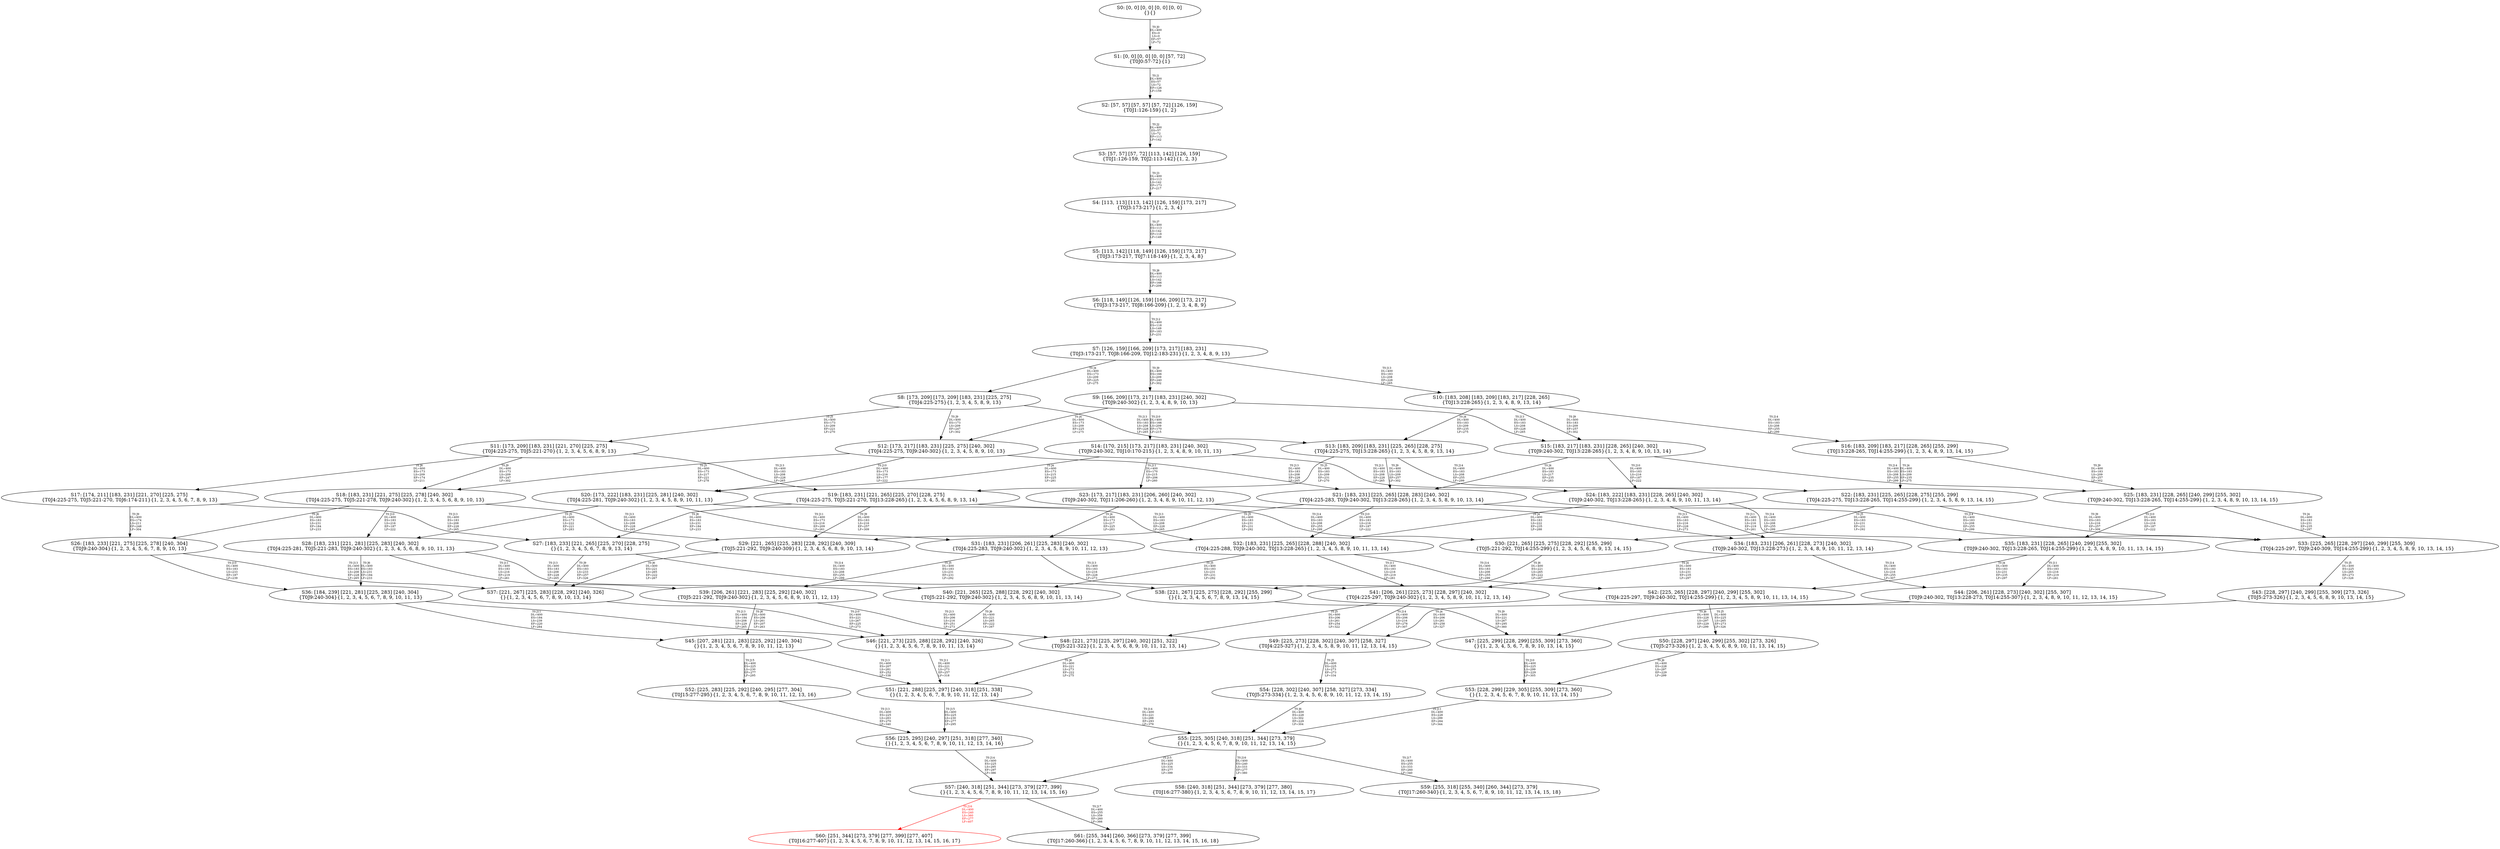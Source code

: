 digraph {
	S0[label="S0: [0, 0] [0, 0] [0, 0] [0, 0] \n{}{}"];
	S1[label="S1: [0, 0] [0, 0] [0, 0] [57, 72] \n{T0J0:57-72}{1}"];
	S2[label="S2: [57, 57] [57, 57] [57, 72] [126, 159] \n{T0J1:126-159}{1, 2}"];
	S3[label="S3: [57, 57] [57, 72] [113, 142] [126, 159] \n{T0J1:126-159, T0J2:113-142}{1, 2, 3}"];
	S4[label="S4: [113, 113] [113, 142] [126, 159] [173, 217] \n{T0J3:173-217}{1, 2, 3, 4}"];
	S5[label="S5: [113, 142] [118, 149] [126, 159] [173, 217] \n{T0J3:173-217, T0J7:118-149}{1, 2, 3, 4, 8}"];
	S6[label="S6: [118, 149] [126, 159] [166, 209] [173, 217] \n{T0J3:173-217, T0J8:166-209}{1, 2, 3, 4, 8, 9}"];
	S7[label="S7: [126, 159] [166, 209] [173, 217] [183, 231] \n{T0J3:173-217, T0J8:166-209, T0J12:183-231}{1, 2, 3, 4, 8, 9, 13}"];
	S8[label="S8: [173, 209] [173, 209] [183, 231] [225, 275] \n{T0J4:225-275}{1, 2, 3, 4, 5, 8, 9, 13}"];
	S9[label="S9: [166, 209] [173, 217] [183, 231] [240, 302] \n{T0J9:240-302}{1, 2, 3, 4, 8, 9, 10, 13}"];
	S10[label="S10: [183, 208] [183, 209] [183, 217] [228, 265] \n{T0J13:228-265}{1, 2, 3, 4, 8, 9, 13, 14}"];
	S11[label="S11: [173, 209] [183, 231] [221, 270] [225, 275] \n{T0J4:225-275, T0J5:221-270}{1, 2, 3, 4, 5, 6, 8, 9, 13}"];
	S12[label="S12: [173, 217] [183, 231] [225, 275] [240, 302] \n{T0J4:225-275, T0J9:240-302}{1, 2, 3, 4, 5, 8, 9, 10, 13}"];
	S13[label="S13: [183, 209] [183, 231] [225, 265] [228, 275] \n{T0J4:225-275, T0J13:228-265}{1, 2, 3, 4, 5, 8, 9, 13, 14}"];
	S14[label="S14: [170, 215] [173, 217] [183, 231] [240, 302] \n{T0J9:240-302, T0J10:170-215}{1, 2, 3, 4, 8, 9, 10, 11, 13}"];
	S15[label="S15: [183, 217] [183, 231] [228, 265] [240, 302] \n{T0J9:240-302, T0J13:228-265}{1, 2, 3, 4, 8, 9, 10, 13, 14}"];
	S16[label="S16: [183, 209] [183, 217] [228, 265] [255, 299] \n{T0J13:228-265, T0J14:255-299}{1, 2, 3, 4, 8, 9, 13, 14, 15}"];
	S17[label="S17: [174, 211] [183, 231] [221, 270] [225, 275] \n{T0J4:225-275, T0J5:221-270, T0J6:174-211}{1, 2, 3, 4, 5, 6, 7, 8, 9, 13}"];
	S18[label="S18: [183, 231] [221, 275] [225, 278] [240, 302] \n{T0J4:225-275, T0J5:221-278, T0J9:240-302}{1, 2, 3, 4, 5, 6, 8, 9, 10, 13}"];
	S19[label="S19: [183, 231] [221, 265] [225, 270] [228, 275] \n{T0J4:225-275, T0J5:221-270, T0J13:228-265}{1, 2, 3, 4, 5, 6, 8, 9, 13, 14}"];
	S20[label="S20: [173, 222] [183, 231] [225, 281] [240, 302] \n{T0J4:225-281, T0J9:240-302}{1, 2, 3, 4, 5, 8, 9, 10, 11, 13}"];
	S21[label="S21: [183, 231] [225, 265] [228, 283] [240, 302] \n{T0J4:225-283, T0J9:240-302, T0J13:228-265}{1, 2, 3, 4, 5, 8, 9, 10, 13, 14}"];
	S22[label="S22: [183, 231] [225, 265] [228, 275] [255, 299] \n{T0J4:225-275, T0J13:228-265, T0J14:255-299}{1, 2, 3, 4, 5, 8, 9, 13, 14, 15}"];
	S23[label="S23: [173, 217] [183, 231] [206, 260] [240, 302] \n{T0J9:240-302, T0J11:206-260}{1, 2, 3, 4, 8, 9, 10, 11, 12, 13}"];
	S24[label="S24: [183, 222] [183, 231] [228, 265] [240, 302] \n{T0J9:240-302, T0J13:228-265}{1, 2, 3, 4, 8, 9, 10, 11, 13, 14}"];
	S25[label="S25: [183, 231] [228, 265] [240, 299] [255, 302] \n{T0J9:240-302, T0J13:228-265, T0J14:255-299}{1, 2, 3, 4, 8, 9, 10, 13, 14, 15}"];
	S26[label="S26: [183, 233] [221, 275] [225, 278] [240, 304] \n{T0J9:240-304}{1, 2, 3, 4, 5, 6, 7, 8, 9, 10, 13}"];
	S27[label="S27: [183, 233] [221, 265] [225, 270] [228, 275] \n{}{1, 2, 3, 4, 5, 6, 7, 8, 9, 13, 14}"];
	S28[label="S28: [183, 231] [221, 281] [225, 283] [240, 302] \n{T0J4:225-281, T0J5:221-283, T0J9:240-302}{1, 2, 3, 4, 5, 6, 8, 9, 10, 11, 13}"];
	S29[label="S29: [221, 265] [225, 283] [228, 292] [240, 309] \n{T0J5:221-292, T0J9:240-309}{1, 2, 3, 4, 5, 6, 8, 9, 10, 13, 14}"];
	S30[label="S30: [221, 265] [225, 275] [228, 292] [255, 299] \n{T0J5:221-292, T0J14:255-299}{1, 2, 3, 4, 5, 6, 8, 9, 13, 14, 15}"];
	S31[label="S31: [183, 231] [206, 261] [225, 283] [240, 302] \n{T0J4:225-283, T0J9:240-302}{1, 2, 3, 4, 5, 8, 9, 10, 11, 12, 13}"];
	S32[label="S32: [183, 231] [225, 265] [228, 288] [240, 302] \n{T0J4:225-288, T0J9:240-302, T0J13:228-265}{1, 2, 3, 4, 5, 8, 9, 10, 11, 13, 14}"];
	S33[label="S33: [225, 265] [228, 297] [240, 299] [255, 309] \n{T0J4:225-297, T0J9:240-309, T0J14:255-299}{1, 2, 3, 4, 5, 8, 9, 10, 13, 14, 15}"];
	S34[label="S34: [183, 231] [206, 261] [228, 273] [240, 302] \n{T0J9:240-302, T0J13:228-273}{1, 2, 3, 4, 8, 9, 10, 11, 12, 13, 14}"];
	S35[label="S35: [183, 231] [228, 265] [240, 299] [255, 302] \n{T0J9:240-302, T0J13:228-265, T0J14:255-299}{1, 2, 3, 4, 8, 9, 10, 11, 13, 14, 15}"];
	S36[label="S36: [184, 239] [221, 281] [225, 283] [240, 304] \n{T0J9:240-304}{1, 2, 3, 4, 5, 6, 7, 8, 9, 10, 11, 13}"];
	S37[label="S37: [221, 267] [225, 283] [228, 292] [240, 326] \n{}{1, 2, 3, 4, 5, 6, 7, 8, 9, 10, 13, 14}"];
	S38[label="S38: [221, 267] [225, 275] [228, 292] [255, 299] \n{}{1, 2, 3, 4, 5, 6, 7, 8, 9, 13, 14, 15}"];
	S39[label="S39: [206, 261] [221, 283] [225, 292] [240, 302] \n{T0J5:221-292, T0J9:240-302}{1, 2, 3, 4, 5, 6, 8, 9, 10, 11, 12, 13}"];
	S40[label="S40: [221, 265] [225, 288] [228, 292] [240, 302] \n{T0J5:221-292, T0J9:240-302}{1, 2, 3, 4, 5, 6, 8, 9, 10, 11, 13, 14}"];
	S41[label="S41: [206, 261] [225, 273] [228, 297] [240, 302] \n{T0J4:225-297, T0J9:240-302}{1, 2, 3, 4, 5, 8, 9, 10, 11, 12, 13, 14}"];
	S42[label="S42: [225, 265] [228, 297] [240, 299] [255, 302] \n{T0J4:225-297, T0J9:240-302, T0J14:255-299}{1, 2, 3, 4, 5, 8, 9, 10, 11, 13, 14, 15}"];
	S43[label="S43: [228, 297] [240, 299] [255, 309] [273, 326] \n{T0J5:273-326}{1, 2, 3, 4, 5, 6, 8, 9, 10, 13, 14, 15}"];
	S44[label="S44: [206, 261] [228, 273] [240, 302] [255, 307] \n{T0J9:240-302, T0J13:228-273, T0J14:255-307}{1, 2, 3, 4, 8, 9, 10, 11, 12, 13, 14, 15}"];
	S45[label="S45: [207, 281] [221, 283] [225, 292] [240, 304] \n{}{1, 2, 3, 4, 5, 6, 7, 8, 9, 10, 11, 12, 13}"];
	S46[label="S46: [221, 273] [225, 288] [228, 292] [240, 326] \n{}{1, 2, 3, 4, 5, 6, 7, 8, 9, 10, 11, 13, 14}"];
	S47[label="S47: [225, 299] [228, 299] [255, 309] [273, 360] \n{}{1, 2, 3, 4, 5, 6, 7, 8, 9, 10, 13, 14, 15}"];
	S48[label="S48: [221, 273] [225, 297] [240, 302] [251, 322] \n{T0J5:221-322}{1, 2, 3, 4, 5, 6, 8, 9, 10, 11, 12, 13, 14}"];
	S49[label="S49: [225, 273] [228, 302] [240, 307] [258, 327] \n{T0J4:225-327}{1, 2, 3, 4, 5, 8, 9, 10, 11, 12, 13, 14, 15}"];
	S50[label="S50: [228, 297] [240, 299] [255, 302] [273, 326] \n{T0J5:273-326}{1, 2, 3, 4, 5, 6, 8, 9, 10, 11, 13, 14, 15}"];
	S51[label="S51: [221, 288] [225, 297] [240, 318] [251, 338] \n{}{1, 2, 3, 4, 5, 6, 7, 8, 9, 10, 11, 12, 13, 14}"];
	S52[label="S52: [225, 283] [225, 292] [240, 295] [277, 304] \n{T0J15:277-295}{1, 2, 3, 4, 5, 6, 7, 8, 9, 10, 11, 12, 13, 16}"];
	S53[label="S53: [228, 299] [229, 305] [255, 309] [273, 360] \n{}{1, 2, 3, 4, 5, 6, 7, 8, 9, 10, 11, 13, 14, 15}"];
	S54[label="S54: [228, 302] [240, 307] [258, 327] [273, 334] \n{T0J5:273-334}{1, 2, 3, 4, 5, 6, 8, 9, 10, 11, 12, 13, 14, 15}"];
	S55[label="S55: [225, 305] [240, 318] [251, 344] [273, 379] \n{}{1, 2, 3, 4, 5, 6, 7, 8, 9, 10, 11, 12, 13, 14, 15}"];
	S56[label="S56: [225, 295] [240, 297] [251, 318] [277, 340] \n{}{1, 2, 3, 4, 5, 6, 7, 8, 9, 10, 11, 12, 13, 14, 16}"];
	S57[label="S57: [240, 318] [251, 344] [273, 379] [277, 399] \n{}{1, 2, 3, 4, 5, 6, 7, 8, 9, 10, 11, 12, 13, 14, 15, 16}"];
	S58[label="S58: [240, 318] [251, 344] [273, 379] [277, 380] \n{T0J16:277-380}{1, 2, 3, 4, 5, 6, 7, 8, 9, 10, 11, 12, 13, 14, 15, 17}"];
	S59[label="S59: [255, 318] [255, 340] [260, 344] [273, 379] \n{T0J17:260-340}{1, 2, 3, 4, 5, 6, 7, 8, 9, 10, 11, 12, 13, 14, 15, 18}"];
	S60[label="S60: [251, 344] [273, 379] [277, 399] [277, 407] \n{T0J16:277-407}{1, 2, 3, 4, 5, 6, 7, 8, 9, 10, 11, 12, 13, 14, 15, 16, 17}"];
	S61[label="S61: [255, 344] [260, 366] [273, 379] [277, 399] \n{T0J17:260-366}{1, 2, 3, 4, 5, 6, 7, 8, 9, 10, 11, 12, 13, 14, 15, 16, 18}"];
	S0 -> S1[label="T0 J0\nDL=400\nES=0\nLS=0\nEF=57\nLF=72",fontsize=8];
	S1 -> S2[label="T0 J1\nDL=400\nES=57\nLS=72\nEF=126\nLF=159",fontsize=8];
	S2 -> S3[label="T0 J2\nDL=400\nES=57\nLS=72\nEF=113\nLF=142",fontsize=8];
	S3 -> S4[label="T0 J3\nDL=400\nES=113\nLS=142\nEF=173\nLF=217",fontsize=8];
	S4 -> S5[label="T0 J7\nDL=400\nES=113\nLS=142\nEF=118\nLF=149",fontsize=8];
	S5 -> S6[label="T0 J8\nDL=400\nES=113\nLS=142\nEF=166\nLF=209",fontsize=8];
	S6 -> S7[label="T0 J12\nDL=400\nES=118\nLS=149\nEF=183\nLF=231",fontsize=8];
	S7 -> S8[label="T0 J4\nDL=400\nES=173\nLS=209\nEF=225\nLF=275",fontsize=8];
	S7 -> S9[label="T0 J9\nDL=400\nES=166\nLS=209\nEF=240\nLF=302",fontsize=8];
	S7 -> S10[label="T0 J13\nDL=400\nES=183\nLS=208\nEF=228\nLF=265",fontsize=8];
	S8 -> S11[label="T0 J5\nDL=400\nES=173\nLS=209\nEF=221\nLF=270",fontsize=8];
	S8 -> S12[label="T0 J9\nDL=400\nES=173\nLS=209\nEF=247\nLF=302",fontsize=8];
	S8 -> S13[label="T0 J13\nDL=400\nES=183\nLS=208\nEF=228\nLF=265",fontsize=8];
	S9 -> S12[label="T0 J4\nDL=400\nES=173\nLS=209\nEF=225\nLF=275",fontsize=8];
	S9 -> S14[label="T0 J10\nDL=400\nES=166\nLS=209\nEF=170\nLF=215",fontsize=8];
	S9 -> S15[label="T0 J13\nDL=400\nES=183\nLS=208\nEF=228\nLF=265",fontsize=8];
	S10 -> S13[label="T0 J4\nDL=400\nES=183\nLS=209\nEF=235\nLF=275",fontsize=8];
	S10 -> S15[label="T0 J9\nDL=400\nES=183\nLS=209\nEF=257\nLF=302",fontsize=8];
	S10 -> S16[label="T0 J14\nDL=400\nES=183\nLS=208\nEF=255\nLF=299",fontsize=8];
	S11 -> S17[label="T0 J6\nDL=400\nES=173\nLS=209\nEF=174\nLF=211",fontsize=8];
	S11 -> S18[label="T0 J9\nDL=400\nES=173\nLS=209\nEF=247\nLF=302",fontsize=8];
	S11 -> S19[label="T0 J13\nDL=400\nES=183\nLS=208\nEF=228\nLF=265",fontsize=8];
	S12 -> S18[label="T0 J5\nDL=400\nES=173\nLS=217\nEF=221\nLF=278",fontsize=8];
	S12 -> S20[label="T0 J10\nDL=400\nES=173\nLS=216\nEF=177\nLF=222",fontsize=8];
	S12 -> S21[label="T0 J13\nDL=400\nES=183\nLS=208\nEF=228\nLF=265",fontsize=8];
	S13 -> S19[label="T0 J5\nDL=400\nES=183\nLS=209\nEF=231\nLF=270",fontsize=8];
	S13 -> S21[label="T0 J9\nDL=400\nES=183\nLS=209\nEF=257\nLF=302",fontsize=8];
	S13 -> S22[label="T0 J14\nDL=400\nES=183\nLS=208\nEF=255\nLF=299",fontsize=8];
	S14 -> S20[label="T0 J4\nDL=400\nES=173\nLS=215\nEF=225\nLF=281",fontsize=8];
	S14 -> S23[label="T0 J11\nDL=400\nES=170\nLS=215\nEF=206\nLF=260",fontsize=8];
	S14 -> S24[label="T0 J13\nDL=400\nES=183\nLS=208\nEF=228\nLF=265",fontsize=8];
	S15 -> S21[label="T0 J4\nDL=400\nES=183\nLS=217\nEF=235\nLF=283",fontsize=8];
	S15 -> S24[label="T0 J10\nDL=400\nES=183\nLS=216\nEF=187\nLF=222",fontsize=8];
	S15 -> S25[label="T0 J14\nDL=400\nES=183\nLS=208\nEF=255\nLF=299",fontsize=8];
	S16 -> S22[label="T0 J4\nDL=400\nES=183\nLS=209\nEF=235\nLF=275",fontsize=8];
	S16 -> S25[label="T0 J9\nDL=400\nES=183\nLS=209\nEF=257\nLF=302",fontsize=8];
	S17 -> S26[label="T0 J9\nDL=400\nES=174\nLS=211\nEF=248\nLF=304",fontsize=8];
	S17 -> S27[label="T0 J13\nDL=400\nES=183\nLS=208\nEF=228\nLF=265",fontsize=8];
	S18 -> S26[label="T0 J6\nDL=400\nES=183\nLS=231\nEF=184\nLF=233",fontsize=8];
	S18 -> S28[label="T0 J10\nDL=400\nES=183\nLS=216\nEF=187\nLF=222",fontsize=8];
	S18 -> S29[label="T0 J13\nDL=400\nES=183\nLS=208\nEF=228\nLF=265",fontsize=8];
	S19 -> S27[label="T0 J6\nDL=400\nES=183\nLS=231\nEF=184\nLF=233",fontsize=8];
	S19 -> S29[label="T0 J9\nDL=400\nES=183\nLS=216\nEF=257\nLF=309",fontsize=8];
	S19 -> S30[label="T0 J14\nDL=400\nES=183\nLS=208\nEF=255\nLF=299",fontsize=8];
	S20 -> S28[label="T0 J5\nDL=400\nES=173\nLS=222\nEF=221\nLF=283",fontsize=8];
	S20 -> S31[label="T0 J11\nDL=400\nES=173\nLS=216\nEF=209\nLF=261",fontsize=8];
	S20 -> S32[label="T0 J13\nDL=400\nES=183\nLS=208\nEF=228\nLF=265",fontsize=8];
	S21 -> S29[label="T0 J5\nDL=400\nES=183\nLS=231\nEF=231\nLF=292",fontsize=8];
	S21 -> S32[label="T0 J10\nDL=400\nES=183\nLS=216\nEF=187\nLF=222",fontsize=8];
	S21 -> S33[label="T0 J14\nDL=400\nES=183\nLS=208\nEF=255\nLF=299",fontsize=8];
	S22 -> S30[label="T0 J5\nDL=400\nES=183\nLS=231\nEF=231\nLF=292",fontsize=8];
	S22 -> S33[label="T0 J9\nDL=400\nES=183\nLS=216\nEF=257\nLF=309",fontsize=8];
	S23 -> S31[label="T0 J4\nDL=400\nES=173\nLS=217\nEF=225\nLF=283",fontsize=8];
	S23 -> S34[label="T0 J13\nDL=400\nES=183\nLS=216\nEF=228\nLF=273",fontsize=8];
	S24 -> S32[label="T0 J4\nDL=400\nES=183\nLS=222\nEF=235\nLF=288",fontsize=8];
	S24 -> S34[label="T0 J11\nDL=400\nES=183\nLS=216\nEF=219\nLF=261",fontsize=8];
	S24 -> S35[label="T0 J14\nDL=400\nES=183\nLS=208\nEF=255\nLF=299",fontsize=8];
	S25 -> S33[label="T0 J4\nDL=400\nES=183\nLS=231\nEF=235\nLF=297",fontsize=8];
	S25 -> S35[label="T0 J10\nDL=400\nES=183\nLS=216\nEF=187\nLF=222",fontsize=8];
	S26 -> S36[label="T0 J10\nDL=400\nES=183\nLS=233\nEF=187\nLF=239",fontsize=8];
	S26 -> S37[label="T0 J13\nDL=400\nES=183\nLS=208\nEF=228\nLF=265",fontsize=8];
	S27 -> S37[label="T0 J9\nDL=400\nES=183\nLS=233\nEF=257\nLF=326",fontsize=8];
	S27 -> S38[label="T0 J14\nDL=400\nES=183\nLS=208\nEF=255\nLF=299",fontsize=8];
	S28 -> S36[label="T0 J6\nDL=400\nES=183\nLS=231\nEF=184\nLF=233",fontsize=8];
	S28 -> S39[label="T0 J11\nDL=400\nES=183\nLS=216\nEF=219\nLF=261",fontsize=8];
	S28 -> S40[label="T0 J13\nDL=400\nES=183\nLS=208\nEF=228\nLF=265",fontsize=8];
	S29 -> S37[label="T0 J6\nDL=400\nES=221\nLS=265\nEF=222\nLF=267",fontsize=8];
	S30 -> S38[label="T0 J6\nDL=400\nES=221\nLS=265\nEF=222\nLF=267",fontsize=8];
	S31 -> S39[label="T0 J5\nDL=400\nES=183\nLS=231\nEF=231\nLF=292",fontsize=8];
	S31 -> S41[label="T0 J13\nDL=400\nES=183\nLS=216\nEF=228\nLF=273",fontsize=8];
	S32 -> S40[label="T0 J5\nDL=400\nES=183\nLS=231\nEF=231\nLF=292",fontsize=8];
	S32 -> S41[label="T0 J11\nDL=400\nES=183\nLS=216\nEF=219\nLF=261",fontsize=8];
	S32 -> S42[label="T0 J14\nDL=400\nES=183\nLS=208\nEF=255\nLF=299",fontsize=8];
	S33 -> S43[label="T0 J5\nDL=400\nES=225\nLS=265\nEF=273\nLF=326",fontsize=8];
	S34 -> S41[label="T0 J4\nDL=400\nES=183\nLS=231\nEF=235\nLF=297",fontsize=8];
	S34 -> S44[label="T0 J14\nDL=400\nES=183\nLS=216\nEF=255\nLF=307",fontsize=8];
	S35 -> S42[label="T0 J4\nDL=400\nES=183\nLS=231\nEF=235\nLF=297",fontsize=8];
	S35 -> S44[label="T0 J11\nDL=400\nES=183\nLS=216\nEF=219\nLF=261",fontsize=8];
	S36 -> S45[label="T0 J11\nDL=400\nES=184\nLS=239\nEF=220\nLF=284",fontsize=8];
	S36 -> S46[label="T0 J13\nDL=400\nES=184\nLS=208\nEF=229\nLF=265",fontsize=8];
	S37 -> S46[label="T0 J10\nDL=400\nES=221\nLS=267\nEF=225\nLF=273",fontsize=8];
	S38 -> S47[label="T0 J9\nDL=400\nES=221\nLS=267\nEF=295\nLF=360",fontsize=8];
	S39 -> S45[label="T0 J6\nDL=400\nES=206\nLS=261\nEF=207\nLF=263",fontsize=8];
	S39 -> S48[label="T0 J13\nDL=400\nES=206\nLS=216\nEF=251\nLF=273",fontsize=8];
	S40 -> S46[label="T0 J6\nDL=400\nES=221\nLS=265\nEF=222\nLF=267",fontsize=8];
	S41 -> S48[label="T0 J5\nDL=400\nES=206\nLS=261\nEF=254\nLF=322",fontsize=8];
	S41 -> S49[label="T0 J14\nDL=400\nES=206\nLS=216\nEF=278\nLF=307",fontsize=8];
	S42 -> S50[label="T0 J5\nDL=400\nES=225\nLS=265\nEF=273\nLF=326",fontsize=8];
	S43 -> S47[label="T0 J6\nDL=400\nES=228\nLS=297\nEF=229\nLF=299",fontsize=8];
	S44 -> S49[label="T0 J4\nDL=400\nES=206\nLS=261\nEF=258\nLF=327",fontsize=8];
	S45 -> S51[label="T0 J13\nDL=400\nES=207\nLS=281\nEF=252\nLF=338",fontsize=8];
	S45 -> S52[label="T0 J15\nDL=400\nES=225\nLS=230\nEF=277\nLF=295",fontsize=8];
	S46 -> S51[label="T0 J11\nDL=400\nES=221\nLS=273\nEF=257\nLF=318",fontsize=8];
	S47 -> S53[label="T0 J10\nDL=400\nES=225\nLS=299\nEF=229\nLF=305",fontsize=8];
	S48 -> S51[label="T0 J6\nDL=400\nES=221\nLS=273\nEF=222\nLF=275",fontsize=8];
	S49 -> S54[label="T0 J5\nDL=400\nES=225\nLS=273\nEF=273\nLF=334",fontsize=8];
	S50 -> S53[label="T0 J6\nDL=400\nES=228\nLS=297\nEF=229\nLF=299",fontsize=8];
	S51 -> S55[label="T0 J14\nDL=400\nES=221\nLS=288\nEF=293\nLF=379",fontsize=8];
	S51 -> S56[label="T0 J15\nDL=400\nES=225\nLS=230\nEF=277\nLF=295",fontsize=8];
	S52 -> S56[label="T0 J13\nDL=400\nES=225\nLS=283\nEF=270\nLF=340",fontsize=8];
	S53 -> S55[label="T0 J11\nDL=400\nES=228\nLS=299\nEF=264\nLF=344",fontsize=8];
	S54 -> S55[label="T0 J6\nDL=400\nES=228\nLS=302\nEF=229\nLF=304",fontsize=8];
	S55 -> S57[label="T0 J15\nDL=400\nES=225\nLS=334\nEF=277\nLF=399",fontsize=8];
	S55 -> S58[label="T0 J16\nDL=400\nES=240\nLS=333\nEF=277\nLF=380",fontsize=8];
	S55 -> S59[label="T0 J17\nDL=400\nES=255\nLS=333\nEF=260\nLF=340",fontsize=8];
	S56 -> S57[label="T0 J14\nDL=400\nES=225\nLS=295\nEF=297\nLF=386",fontsize=8];
	S57 -> S60[label="T0 J16\nDL=400\nES=240\nLS=360\nEF=277\nLF=407",color=Red,fontcolor=Red,fontsize=8];
S60[color=Red];
	S57 -> S61[label="T0 J17\nDL=400\nES=255\nLS=359\nEF=260\nLF=366",fontsize=8];
}
